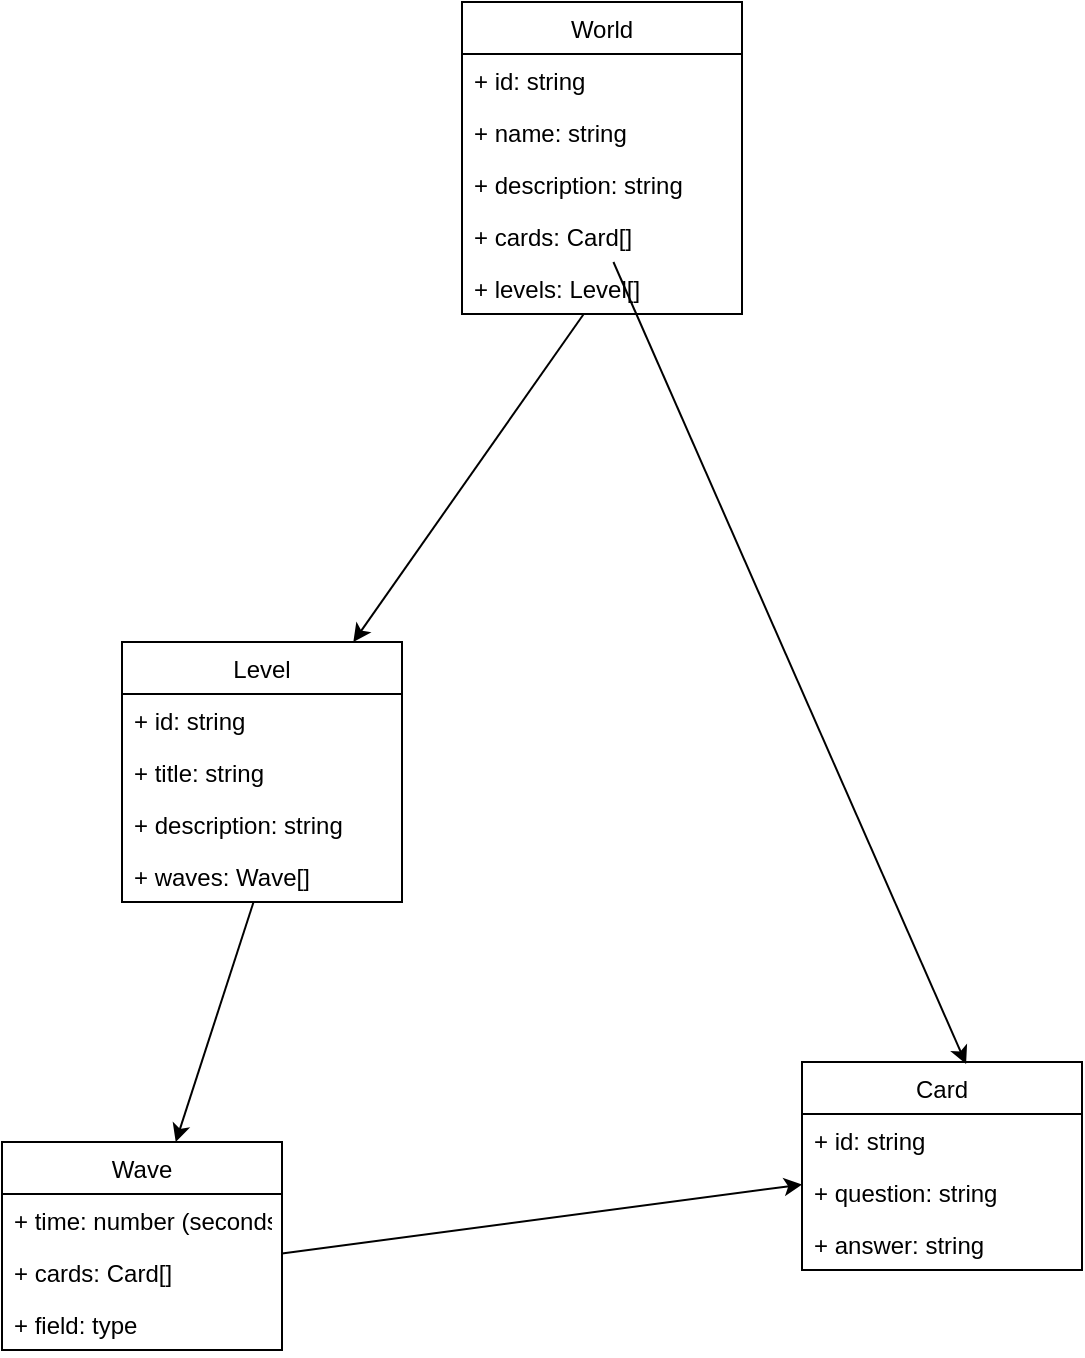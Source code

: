 <mxfile version="14.9.6" type="device"><diagram id="C5RBs43oDa-KdzZeNtuy" name="Page-1"><mxGraphModel dx="1422" dy="880" grid="1" gridSize="10" guides="1" tooltips="1" connect="1" arrows="1" fold="1" page="1" pageScale="1" pageWidth="827" pageHeight="1169" math="0" shadow="0"><root><mxCell id="WIyWlLk6GJQsqaUBKTNV-0"/><mxCell id="WIyWlLk6GJQsqaUBKTNV-1" parent="WIyWlLk6GJQsqaUBKTNV-0"/><mxCell id="JCr0CBjd5tubG6W6OFME-4" value="World" style="swimlane;fontStyle=0;childLayout=stackLayout;horizontal=1;startSize=26;fillColor=none;horizontalStack=0;resizeParent=1;resizeParentMax=0;resizeLast=0;collapsible=1;marginBottom=0;" parent="WIyWlLk6GJQsqaUBKTNV-1" vertex="1"><mxGeometry x="300" y="100" width="140" height="156" as="geometry"><mxRectangle x="300" y="100" width="60" height="26" as="alternateBounds"/></mxGeometry></mxCell><mxCell id="JCr0CBjd5tubG6W6OFME-5" value="+ id: string&#10;" style="text;strokeColor=none;fillColor=none;align=left;verticalAlign=top;spacingLeft=4;spacingRight=4;overflow=hidden;rotatable=0;points=[[0,0.5],[1,0.5]];portConstraint=eastwest;" parent="JCr0CBjd5tubG6W6OFME-4" vertex="1"><mxGeometry y="26" width="140" height="26" as="geometry"/></mxCell><mxCell id="JCr0CBjd5tubG6W6OFME-6" value="+ name: string" style="text;strokeColor=none;fillColor=none;align=left;verticalAlign=top;spacingLeft=4;spacingRight=4;overflow=hidden;rotatable=0;points=[[0,0.5],[1,0.5]];portConstraint=eastwest;" parent="JCr0CBjd5tubG6W6OFME-4" vertex="1"><mxGeometry y="52" width="140" height="26" as="geometry"/></mxCell><mxCell id="JCr0CBjd5tubG6W6OFME-7" value="+ description: string" style="text;strokeColor=none;fillColor=none;align=left;verticalAlign=top;spacingLeft=4;spacingRight=4;overflow=hidden;rotatable=0;points=[[0,0.5],[1,0.5]];portConstraint=eastwest;" parent="JCr0CBjd5tubG6W6OFME-4" vertex="1"><mxGeometry y="78" width="140" height="26" as="geometry"/></mxCell><mxCell id="JCr0CBjd5tubG6W6OFME-8" value="+ cards: Card[]" style="text;strokeColor=none;fillColor=none;align=left;verticalAlign=top;spacingLeft=4;spacingRight=4;overflow=hidden;rotatable=0;points=[[0,0.5],[1,0.5]];portConstraint=eastwest;" parent="JCr0CBjd5tubG6W6OFME-4" vertex="1"><mxGeometry y="104" width="140" height="26" as="geometry"/></mxCell><mxCell id="JCr0CBjd5tubG6W6OFME-9" value="+ levels: Level[]" style="text;strokeColor=none;fillColor=none;align=left;verticalAlign=top;spacingLeft=4;spacingRight=4;overflow=hidden;rotatable=0;points=[[0,0.5],[1,0.5]];portConstraint=eastwest;" parent="JCr0CBjd5tubG6W6OFME-4" vertex="1"><mxGeometry y="130" width="140" height="26" as="geometry"/></mxCell><mxCell id="JCr0CBjd5tubG6W6OFME-10" value="Card" style="swimlane;fontStyle=0;childLayout=stackLayout;horizontal=1;startSize=26;fillColor=none;horizontalStack=0;resizeParent=1;resizeParentMax=0;resizeLast=0;collapsible=1;marginBottom=0;" parent="WIyWlLk6GJQsqaUBKTNV-1" vertex="1"><mxGeometry x="470" y="630" width="140" height="104" as="geometry"><mxRectangle x="420" y="320" width="60" height="26" as="alternateBounds"/></mxGeometry></mxCell><mxCell id="JCr0CBjd5tubG6W6OFME-11" value="+ id: string" style="text;strokeColor=none;fillColor=none;align=left;verticalAlign=top;spacingLeft=4;spacingRight=4;overflow=hidden;rotatable=0;points=[[0,0.5],[1,0.5]];portConstraint=eastwest;" parent="JCr0CBjd5tubG6W6OFME-10" vertex="1"><mxGeometry y="26" width="140" height="26" as="geometry"/></mxCell><mxCell id="JCr0CBjd5tubG6W6OFME-12" value="+ question: string" style="text;strokeColor=none;fillColor=none;align=left;verticalAlign=top;spacingLeft=4;spacingRight=4;overflow=hidden;rotatable=0;points=[[0,0.5],[1,0.5]];portConstraint=eastwest;" parent="JCr0CBjd5tubG6W6OFME-10" vertex="1"><mxGeometry y="52" width="140" height="26" as="geometry"/></mxCell><mxCell id="JCr0CBjd5tubG6W6OFME-13" value="+ answer: string" style="text;strokeColor=none;fillColor=none;align=left;verticalAlign=top;spacingLeft=4;spacingRight=4;overflow=hidden;rotatable=0;points=[[0,0.5],[1,0.5]];portConstraint=eastwest;" parent="JCr0CBjd5tubG6W6OFME-10" vertex="1"><mxGeometry y="78" width="140" height="26" as="geometry"/></mxCell><mxCell id="JCr0CBjd5tubG6W6OFME-14" value="" style="endArrow=classic;html=1;entryX=0.586;entryY=0.01;entryDx=0;entryDy=0;entryPerimeter=0;" parent="WIyWlLk6GJQsqaUBKTNV-1" source="JCr0CBjd5tubG6W6OFME-8" target="JCr0CBjd5tubG6W6OFME-10" edge="1"><mxGeometry width="50" height="50" relative="1" as="geometry"><mxPoint x="280" y="450" as="sourcePoint"/><mxPoint x="340" y="430" as="targetPoint"/></mxGeometry></mxCell><mxCell id="JCr0CBjd5tubG6W6OFME-15" value="Level" style="swimlane;fontStyle=0;childLayout=stackLayout;horizontal=1;startSize=26;fillColor=none;horizontalStack=0;resizeParent=1;resizeParentMax=0;resizeLast=0;collapsible=1;marginBottom=0;" parent="WIyWlLk6GJQsqaUBKTNV-1" vertex="1"><mxGeometry x="130" y="420" width="140" height="130" as="geometry"><mxRectangle x="344" y="380" width="60" height="26" as="alternateBounds"/></mxGeometry></mxCell><mxCell id="JCr0CBjd5tubG6W6OFME-16" value="+ id: string" style="text;strokeColor=none;fillColor=none;align=left;verticalAlign=top;spacingLeft=4;spacingRight=4;overflow=hidden;rotatable=0;points=[[0,0.5],[1,0.5]];portConstraint=eastwest;" parent="JCr0CBjd5tubG6W6OFME-15" vertex="1"><mxGeometry y="26" width="140" height="26" as="geometry"/></mxCell><mxCell id="JCr0CBjd5tubG6W6OFME-17" value="+ title: string" style="text;strokeColor=none;fillColor=none;align=left;verticalAlign=top;spacingLeft=4;spacingRight=4;overflow=hidden;rotatable=0;points=[[0,0.5],[1,0.5]];portConstraint=eastwest;" parent="JCr0CBjd5tubG6W6OFME-15" vertex="1"><mxGeometry y="52" width="140" height="26" as="geometry"/></mxCell><mxCell id="JCr0CBjd5tubG6W6OFME-18" value="+ description: string" style="text;strokeColor=none;fillColor=none;align=left;verticalAlign=top;spacingLeft=4;spacingRight=4;overflow=hidden;rotatable=0;points=[[0,0.5],[1,0.5]];portConstraint=eastwest;" parent="JCr0CBjd5tubG6W6OFME-15" vertex="1"><mxGeometry y="78" width="140" height="26" as="geometry"/></mxCell><mxCell id="JCr0CBjd5tubG6W6OFME-19" value="+ waves: Wave[]" style="text;strokeColor=none;fillColor=none;align=left;verticalAlign=top;spacingLeft=4;spacingRight=4;overflow=hidden;rotatable=0;points=[[0,0.5],[1,0.5]];portConstraint=eastwest;" parent="JCr0CBjd5tubG6W6OFME-15" vertex="1"><mxGeometry y="104" width="140" height="26" as="geometry"/></mxCell><mxCell id="JCr0CBjd5tubG6W6OFME-20" value="" style="endArrow=classic;html=1;" parent="WIyWlLk6GJQsqaUBKTNV-1" source="JCr0CBjd5tubG6W6OFME-9" target="JCr0CBjd5tubG6W6OFME-15" edge="1"><mxGeometry width="50" height="50" relative="1" as="geometry"><mxPoint x="290" y="450" as="sourcePoint"/><mxPoint x="340" y="400" as="targetPoint"/></mxGeometry></mxCell><mxCell id="JCr0CBjd5tubG6W6OFME-21" value="Wave" style="swimlane;fontStyle=0;childLayout=stackLayout;horizontal=1;startSize=26;fillColor=none;horizontalStack=0;resizeParent=1;resizeParentMax=0;resizeLast=0;collapsible=1;marginBottom=0;" parent="WIyWlLk6GJQsqaUBKTNV-1" vertex="1"><mxGeometry x="70" y="670" width="140" height="104" as="geometry"/></mxCell><mxCell id="JCr0CBjd5tubG6W6OFME-22" value="+ time: number (seconds)" style="text;strokeColor=none;fillColor=none;align=left;verticalAlign=top;spacingLeft=4;spacingRight=4;overflow=hidden;rotatable=0;points=[[0,0.5],[1,0.5]];portConstraint=eastwest;" parent="JCr0CBjd5tubG6W6OFME-21" vertex="1"><mxGeometry y="26" width="140" height="26" as="geometry"/></mxCell><mxCell id="JCr0CBjd5tubG6W6OFME-23" value="+ cards: Card[]" style="text;strokeColor=none;fillColor=none;align=left;verticalAlign=top;spacingLeft=4;spacingRight=4;overflow=hidden;rotatable=0;points=[[0,0.5],[1,0.5]];portConstraint=eastwest;" parent="JCr0CBjd5tubG6W6OFME-21" vertex="1"><mxGeometry y="52" width="140" height="26" as="geometry"/></mxCell><mxCell id="JCr0CBjd5tubG6W6OFME-24" value="+ field: type" style="text;strokeColor=none;fillColor=none;align=left;verticalAlign=top;spacingLeft=4;spacingRight=4;overflow=hidden;rotatable=0;points=[[0,0.5],[1,0.5]];portConstraint=eastwest;" parent="JCr0CBjd5tubG6W6OFME-21" vertex="1"><mxGeometry y="78" width="140" height="26" as="geometry"/></mxCell><mxCell id="JCr0CBjd5tubG6W6OFME-26" value="" style="endArrow=classic;html=1;" parent="WIyWlLk6GJQsqaUBKTNV-1" source="JCr0CBjd5tubG6W6OFME-19" target="JCr0CBjd5tubG6W6OFME-21" edge="1"><mxGeometry width="50" height="50" relative="1" as="geometry"><mxPoint x="290" y="660" as="sourcePoint"/><mxPoint x="340" y="610" as="targetPoint"/></mxGeometry></mxCell><mxCell id="JCr0CBjd5tubG6W6OFME-27" value="" style="endArrow=classic;html=1;" parent="WIyWlLk6GJQsqaUBKTNV-1" source="JCr0CBjd5tubG6W6OFME-23" target="JCr0CBjd5tubG6W6OFME-10" edge="1"><mxGeometry width="50" height="50" relative="1" as="geometry"><mxPoint x="380" y="580" as="sourcePoint"/><mxPoint x="430" y="530" as="targetPoint"/></mxGeometry></mxCell></root></mxGraphModel></diagram></mxfile>